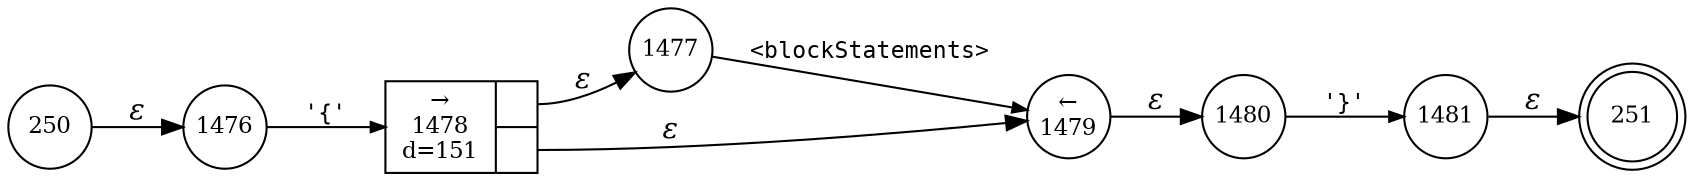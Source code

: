 digraph ATN {
rankdir=LR;
s251[fontsize=11, label="251", shape=doublecircle, fixedsize=true, width=.6];
s1476[fontsize=11,label="1476", shape=circle, fixedsize=true, width=.55, peripheries=1];
s1477[fontsize=11,label="1477", shape=circle, fixedsize=true, width=.55, peripheries=1];
s1478[fontsize=11,label="{&rarr;\n1478\nd=151|{<p0>|<p1>}}", shape=record, fixedsize=false, peripheries=1];
s1479[fontsize=11,label="&larr;\n1479", shape=circle, fixedsize=true, width=.55, peripheries=1];
s1480[fontsize=11,label="1480", shape=circle, fixedsize=true, width=.55, peripheries=1];
s1481[fontsize=11,label="1481", shape=circle, fixedsize=true, width=.55, peripheries=1];
s250[fontsize=11,label="250", shape=circle, fixedsize=true, width=.55, peripheries=1];
s250 -> s1476 [fontname="Times-Italic", label="&epsilon;"];
s1476 -> s1478 [fontsize=11, fontname="Courier", arrowsize=.7, label = "'{'", arrowhead = normal];
s1478:p0 -> s1477 [fontname="Times-Italic", label="&epsilon;"];
s1478:p1 -> s1479 [fontname="Times-Italic", label="&epsilon;"];
s1477 -> s1479 [fontsize=11, fontname="Courier", arrowsize=.7, label = "<blockStatements>", arrowhead = normal];
s1479 -> s1480 [fontname="Times-Italic", label="&epsilon;"];
s1480 -> s1481 [fontsize=11, fontname="Courier", arrowsize=.7, label = "'}'", arrowhead = normal];
s1481 -> s251 [fontname="Times-Italic", label="&epsilon;"];
}
